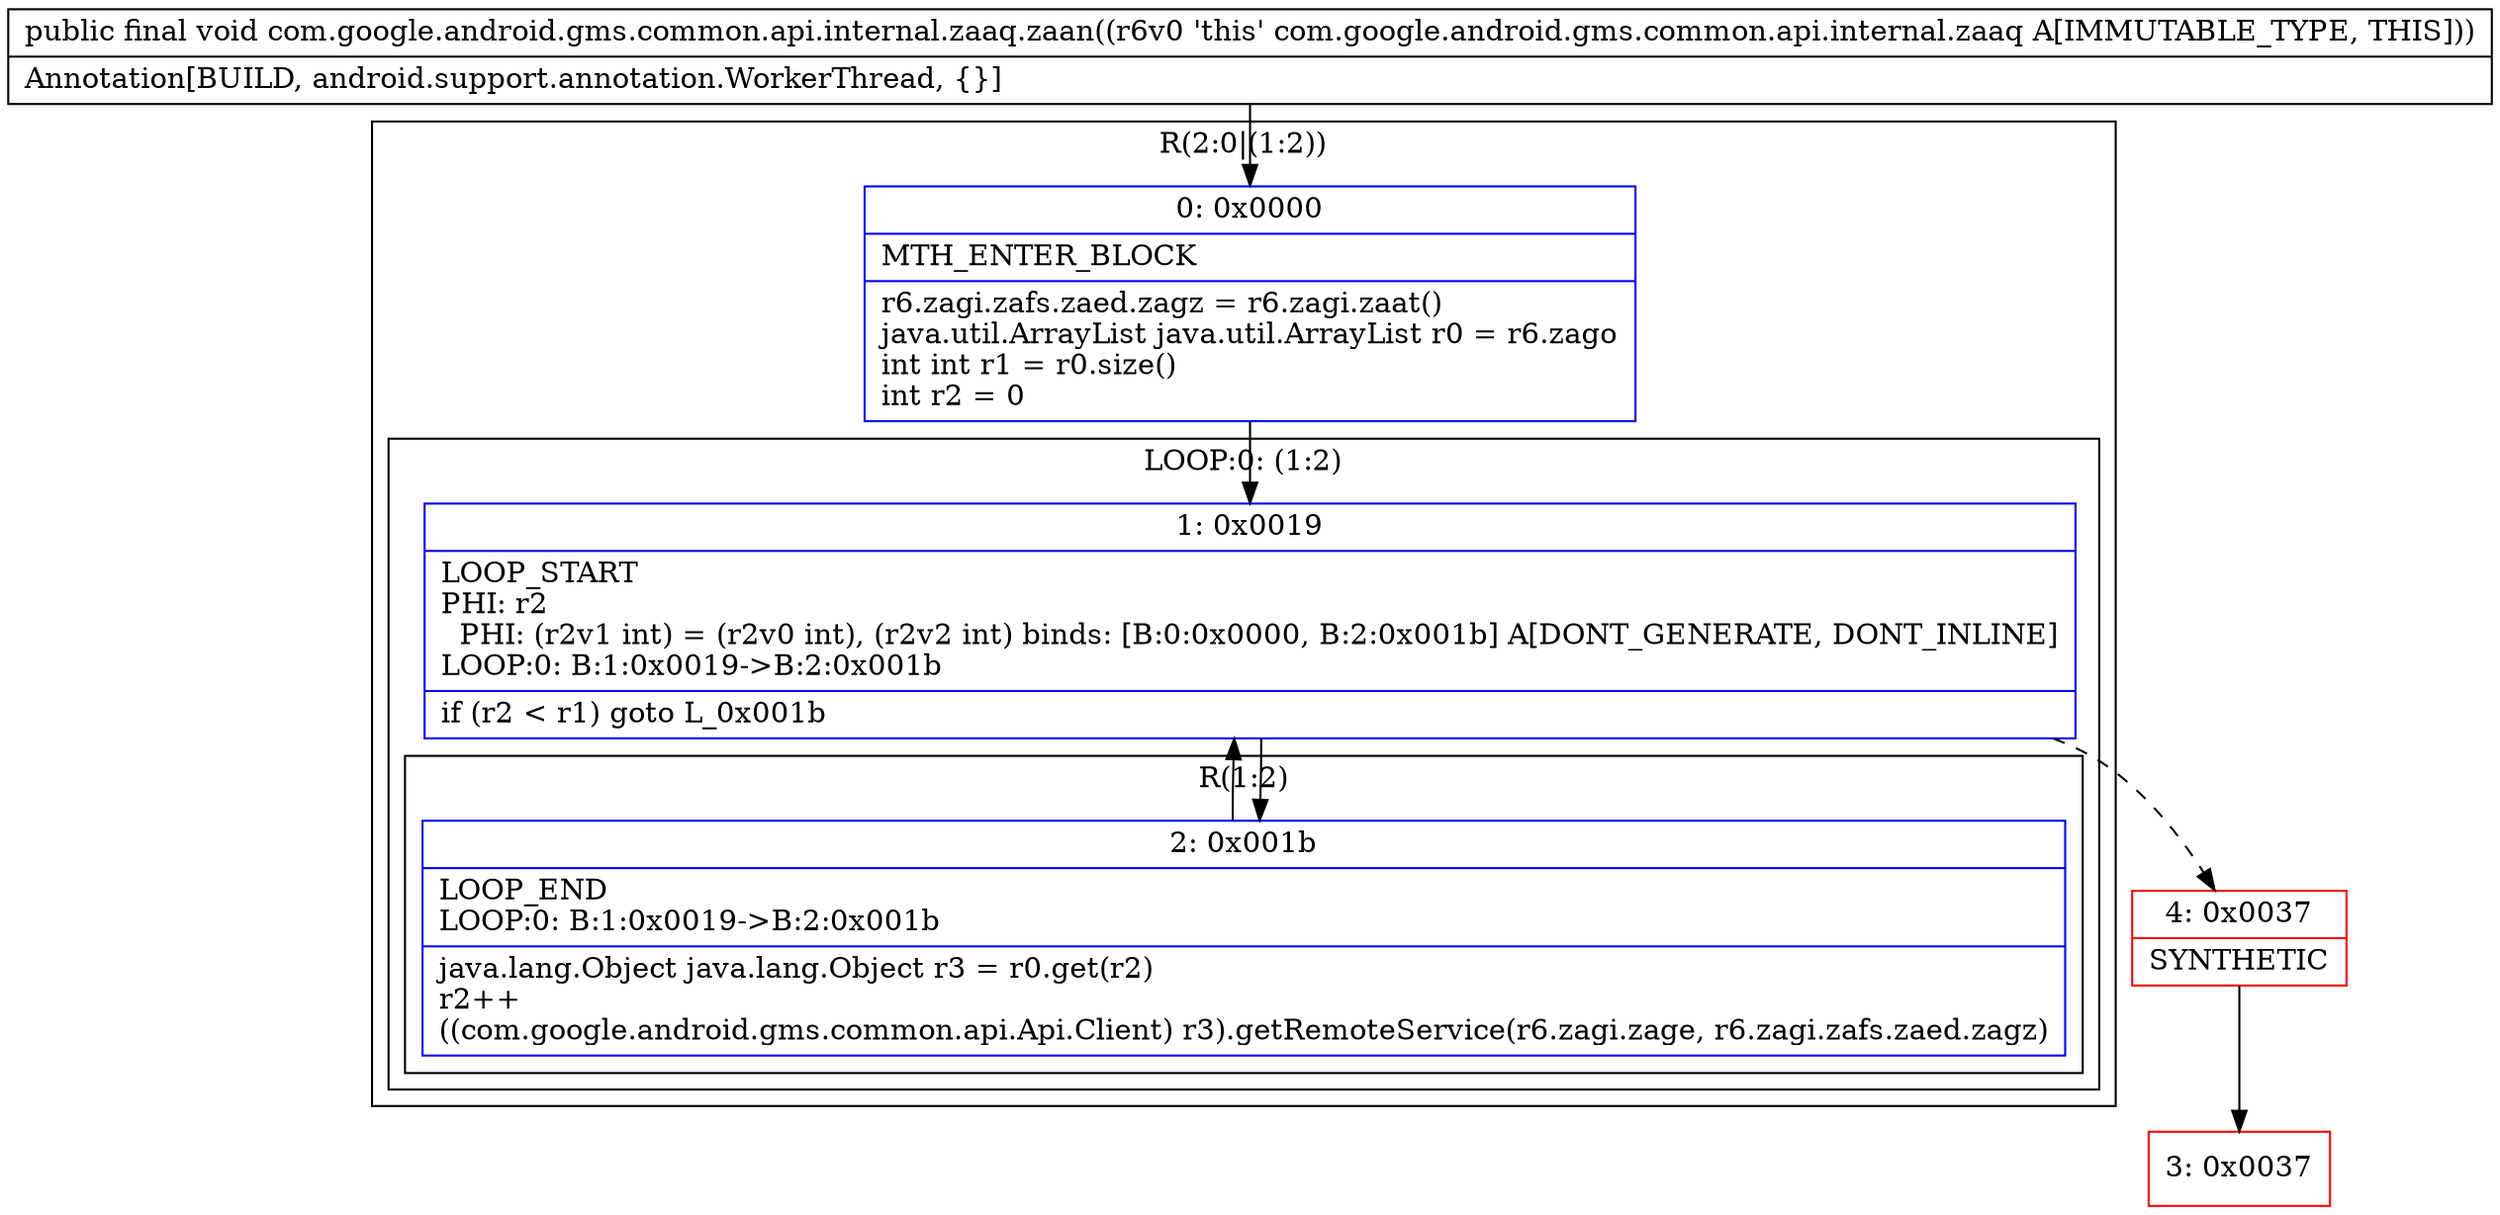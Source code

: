 digraph "CFG forcom.google.android.gms.common.api.internal.zaaq.zaan()V" {
subgraph cluster_Region_1068341446 {
label = "R(2:0|(1:2))";
node [shape=record,color=blue];
Node_0 [shape=record,label="{0\:\ 0x0000|MTH_ENTER_BLOCK\l|r6.zagi.zafs.zaed.zagz = r6.zagi.zaat()\ljava.util.ArrayList java.util.ArrayList r0 = r6.zago\lint int r1 = r0.size()\lint r2 = 0\l}"];
subgraph cluster_LoopRegion_764659531 {
label = "LOOP:0: (1:2)";
node [shape=record,color=blue];
Node_1 [shape=record,label="{1\:\ 0x0019|LOOP_START\lPHI: r2 \l  PHI: (r2v1 int) = (r2v0 int), (r2v2 int) binds: [B:0:0x0000, B:2:0x001b] A[DONT_GENERATE, DONT_INLINE]\lLOOP:0: B:1:0x0019\-\>B:2:0x001b\l|if (r2 \< r1) goto L_0x001b\l}"];
subgraph cluster_Region_246316859 {
label = "R(1:2)";
node [shape=record,color=blue];
Node_2 [shape=record,label="{2\:\ 0x001b|LOOP_END\lLOOP:0: B:1:0x0019\-\>B:2:0x001b\l|java.lang.Object java.lang.Object r3 = r0.get(r2)\lr2++\l((com.google.android.gms.common.api.Api.Client) r3).getRemoteService(r6.zagi.zage, r6.zagi.zafs.zaed.zagz)\l}"];
}
}
}
Node_3 [shape=record,color=red,label="{3\:\ 0x0037}"];
Node_4 [shape=record,color=red,label="{4\:\ 0x0037|SYNTHETIC\l}"];
MethodNode[shape=record,label="{public final void com.google.android.gms.common.api.internal.zaaq.zaan((r6v0 'this' com.google.android.gms.common.api.internal.zaaq A[IMMUTABLE_TYPE, THIS]))  | Annotation[BUILD, android.support.annotation.WorkerThread, \{\}]\l}"];
MethodNode -> Node_0;
Node_0 -> Node_1;
Node_1 -> Node_2;
Node_1 -> Node_4[style=dashed];
Node_2 -> Node_1;
Node_4 -> Node_3;
}


